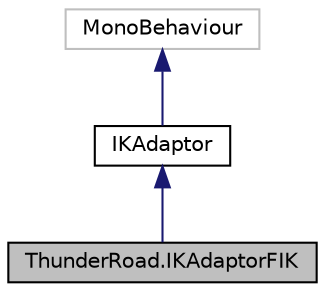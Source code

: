 digraph "ThunderRoad.IKAdaptorFIK"
{
 // LATEX_PDF_SIZE
  edge [fontname="Helvetica",fontsize="10",labelfontname="Helvetica",labelfontsize="10"];
  node [fontname="Helvetica",fontsize="10",shape=record];
  Node1 [label="ThunderRoad.IKAdaptorFIK",height=0.2,width=0.4,color="black", fillcolor="grey75", style="filled", fontcolor="black",tooltip="Class IKAdaptorFIK. Implements the ThunderRoad.IKAdaptor"];
  Node2 -> Node1 [dir="back",color="midnightblue",fontsize="10",style="solid",fontname="Helvetica"];
  Node2 [label="IKAdaptor",height=0.2,width=0.4,color="black", fillcolor="white", style="filled",URL="$class_thunder_road_1_1_i_k_adaptor.html",tooltip="Class IKAdaptor. Implements the UnityEngine.MonoBehaviour"];
  Node3 -> Node2 [dir="back",color="midnightblue",fontsize="10",style="solid",fontname="Helvetica"];
  Node3 [label="MonoBehaviour",height=0.2,width=0.4,color="grey75", fillcolor="white", style="filled",tooltip=" "];
}
